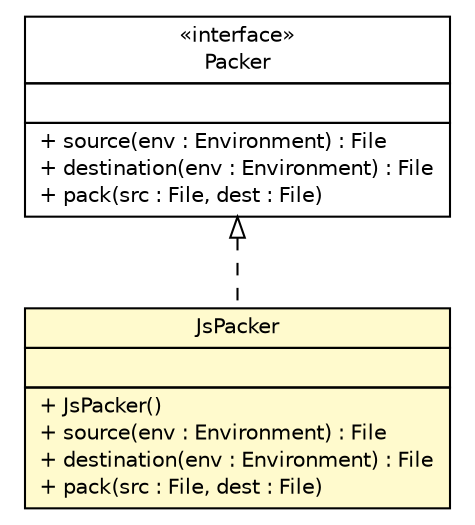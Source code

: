 #!/usr/local/bin/dot
#
# Class diagram 
# Generated by UMLGraph version 5.1 (http://www.umlgraph.org/)
#

digraph G {
	edge [fontname="Helvetica",fontsize=10,labelfontname="Helvetica",labelfontsize=10];
	node [fontname="Helvetica",fontsize=10,shape=plaintext];
	nodesep=0.25;
	ranksep=0.5;
	// com.rexsl.maven.Packer
	c451 [label=<<table title="com.rexsl.maven.Packer" border="0" cellborder="1" cellspacing="0" cellpadding="2" port="p" href="../Packer.html">
		<tr><td><table border="0" cellspacing="0" cellpadding="1">
<tr><td align="center" balign="center"> &#171;interface&#187; </td></tr>
<tr><td align="center" balign="center"> Packer </td></tr>
		</table></td></tr>
		<tr><td><table border="0" cellspacing="0" cellpadding="1">
<tr><td align="left" balign="left">  </td></tr>
		</table></td></tr>
		<tr><td><table border="0" cellspacing="0" cellpadding="1">
<tr><td align="left" balign="left"> + source(env : Environment) : File </td></tr>
<tr><td align="left" balign="left"> + destination(env : Environment) : File </td></tr>
<tr><td align="left" balign="left"> + pack(src : File, dest : File) </td></tr>
		</table></td></tr>
		</table>>, fontname="Helvetica", fontcolor="black", fontsize=10.0];
	// com.rexsl.maven.packers.JsPacker
	c462 [label=<<table title="com.rexsl.maven.packers.JsPacker" border="0" cellborder="1" cellspacing="0" cellpadding="2" port="p" bgcolor="lemonChiffon" href="./JsPacker.html">
		<tr><td><table border="0" cellspacing="0" cellpadding="1">
<tr><td align="center" balign="center"> JsPacker </td></tr>
		</table></td></tr>
		<tr><td><table border="0" cellspacing="0" cellpadding="1">
<tr><td align="left" balign="left">  </td></tr>
		</table></td></tr>
		<tr><td><table border="0" cellspacing="0" cellpadding="1">
<tr><td align="left" balign="left"> + JsPacker() </td></tr>
<tr><td align="left" balign="left"> + source(env : Environment) : File </td></tr>
<tr><td align="left" balign="left"> + destination(env : Environment) : File </td></tr>
<tr><td align="left" balign="left"> + pack(src : File, dest : File) </td></tr>
		</table></td></tr>
		</table>>, fontname="Helvetica", fontcolor="black", fontsize=10.0];
	//com.rexsl.maven.packers.JsPacker implements com.rexsl.maven.Packer
	c451:p -> c462:p [dir=back,arrowtail=empty,style=dashed];
}

